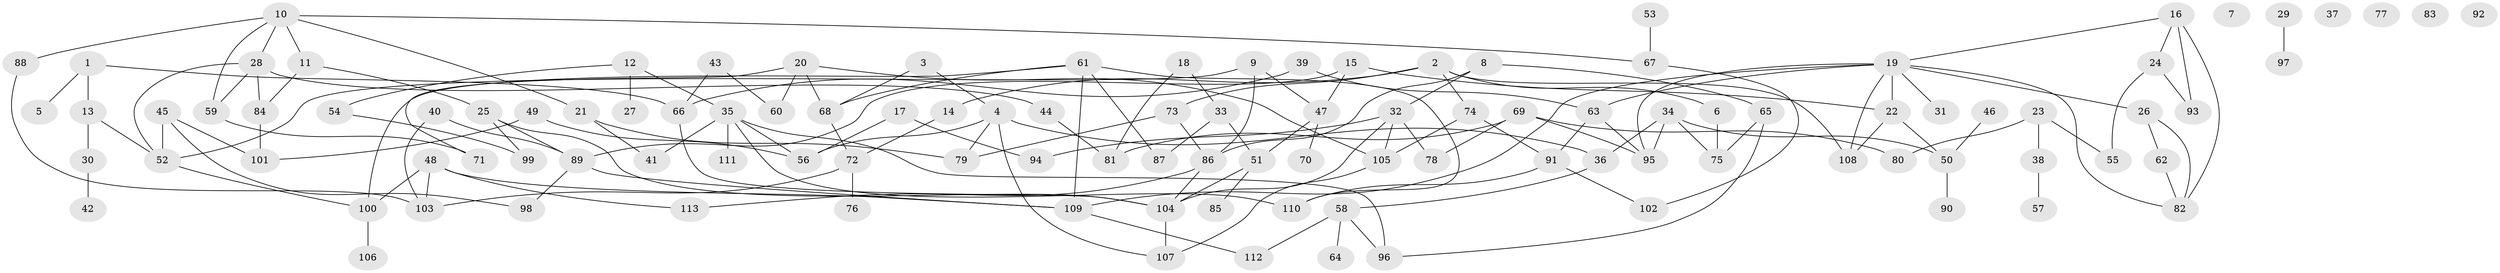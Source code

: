 // Generated by graph-tools (version 1.1) at 2025/33/03/09/25 02:33:40]
// undirected, 113 vertices, 159 edges
graph export_dot {
graph [start="1"]
  node [color=gray90,style=filled];
  1;
  2;
  3;
  4;
  5;
  6;
  7;
  8;
  9;
  10;
  11;
  12;
  13;
  14;
  15;
  16;
  17;
  18;
  19;
  20;
  21;
  22;
  23;
  24;
  25;
  26;
  27;
  28;
  29;
  30;
  31;
  32;
  33;
  34;
  35;
  36;
  37;
  38;
  39;
  40;
  41;
  42;
  43;
  44;
  45;
  46;
  47;
  48;
  49;
  50;
  51;
  52;
  53;
  54;
  55;
  56;
  57;
  58;
  59;
  60;
  61;
  62;
  63;
  64;
  65;
  66;
  67;
  68;
  69;
  70;
  71;
  72;
  73;
  74;
  75;
  76;
  77;
  78;
  79;
  80;
  81;
  82;
  83;
  84;
  85;
  86;
  87;
  88;
  89;
  90;
  91;
  92;
  93;
  94;
  95;
  96;
  97;
  98;
  99;
  100;
  101;
  102;
  103;
  104;
  105;
  106;
  107;
  108;
  109;
  110;
  111;
  112;
  113;
  1 -- 5;
  1 -- 13;
  1 -- 66;
  2 -- 6;
  2 -- 14;
  2 -- 73;
  2 -- 74;
  2 -- 108;
  3 -- 4;
  3 -- 68;
  4 -- 36;
  4 -- 56;
  4 -- 79;
  4 -- 107;
  6 -- 75;
  8 -- 32;
  8 -- 65;
  8 -- 86;
  9 -- 47;
  9 -- 52;
  9 -- 86;
  10 -- 11;
  10 -- 21;
  10 -- 28;
  10 -- 59;
  10 -- 67;
  10 -- 88;
  11 -- 25;
  11 -- 84;
  12 -- 27;
  12 -- 35;
  12 -- 54;
  13 -- 30;
  13 -- 52;
  14 -- 72;
  15 -- 22;
  15 -- 47;
  15 -- 89;
  16 -- 19;
  16 -- 24;
  16 -- 82;
  16 -- 93;
  17 -- 56;
  17 -- 94;
  18 -- 33;
  18 -- 81;
  19 -- 22;
  19 -- 26;
  19 -- 31;
  19 -- 63;
  19 -- 82;
  19 -- 95;
  19 -- 108;
  19 -- 109;
  20 -- 60;
  20 -- 68;
  20 -- 71;
  20 -- 105;
  21 -- 41;
  21 -- 79;
  22 -- 50;
  22 -- 108;
  23 -- 38;
  23 -- 55;
  23 -- 80;
  24 -- 55;
  24 -- 93;
  25 -- 89;
  25 -- 99;
  25 -- 104;
  26 -- 62;
  26 -- 82;
  28 -- 44;
  28 -- 52;
  28 -- 59;
  28 -- 84;
  29 -- 97;
  30 -- 42;
  32 -- 78;
  32 -- 94;
  32 -- 104;
  32 -- 105;
  33 -- 51;
  33 -- 87;
  34 -- 36;
  34 -- 50;
  34 -- 75;
  34 -- 95;
  35 -- 41;
  35 -- 56;
  35 -- 96;
  35 -- 110;
  35 -- 111;
  36 -- 58;
  38 -- 57;
  39 -- 63;
  39 -- 66;
  40 -- 89;
  40 -- 103;
  43 -- 60;
  43 -- 66;
  44 -- 81;
  45 -- 52;
  45 -- 98;
  45 -- 101;
  46 -- 50;
  47 -- 51;
  47 -- 70;
  48 -- 100;
  48 -- 103;
  48 -- 109;
  48 -- 113;
  49 -- 56;
  49 -- 101;
  50 -- 90;
  51 -- 85;
  51 -- 104;
  52 -- 100;
  53 -- 67;
  54 -- 99;
  58 -- 64;
  58 -- 96;
  58 -- 112;
  59 -- 71;
  61 -- 68;
  61 -- 87;
  61 -- 100;
  61 -- 109;
  61 -- 110;
  62 -- 82;
  63 -- 91;
  63 -- 95;
  65 -- 75;
  65 -- 96;
  66 -- 104;
  67 -- 102;
  68 -- 72;
  69 -- 78;
  69 -- 80;
  69 -- 81;
  69 -- 95;
  72 -- 76;
  72 -- 103;
  73 -- 79;
  73 -- 86;
  74 -- 91;
  74 -- 105;
  84 -- 101;
  86 -- 104;
  86 -- 113;
  88 -- 103;
  89 -- 98;
  89 -- 109;
  91 -- 102;
  91 -- 110;
  100 -- 106;
  104 -- 107;
  105 -- 107;
  109 -- 112;
}
